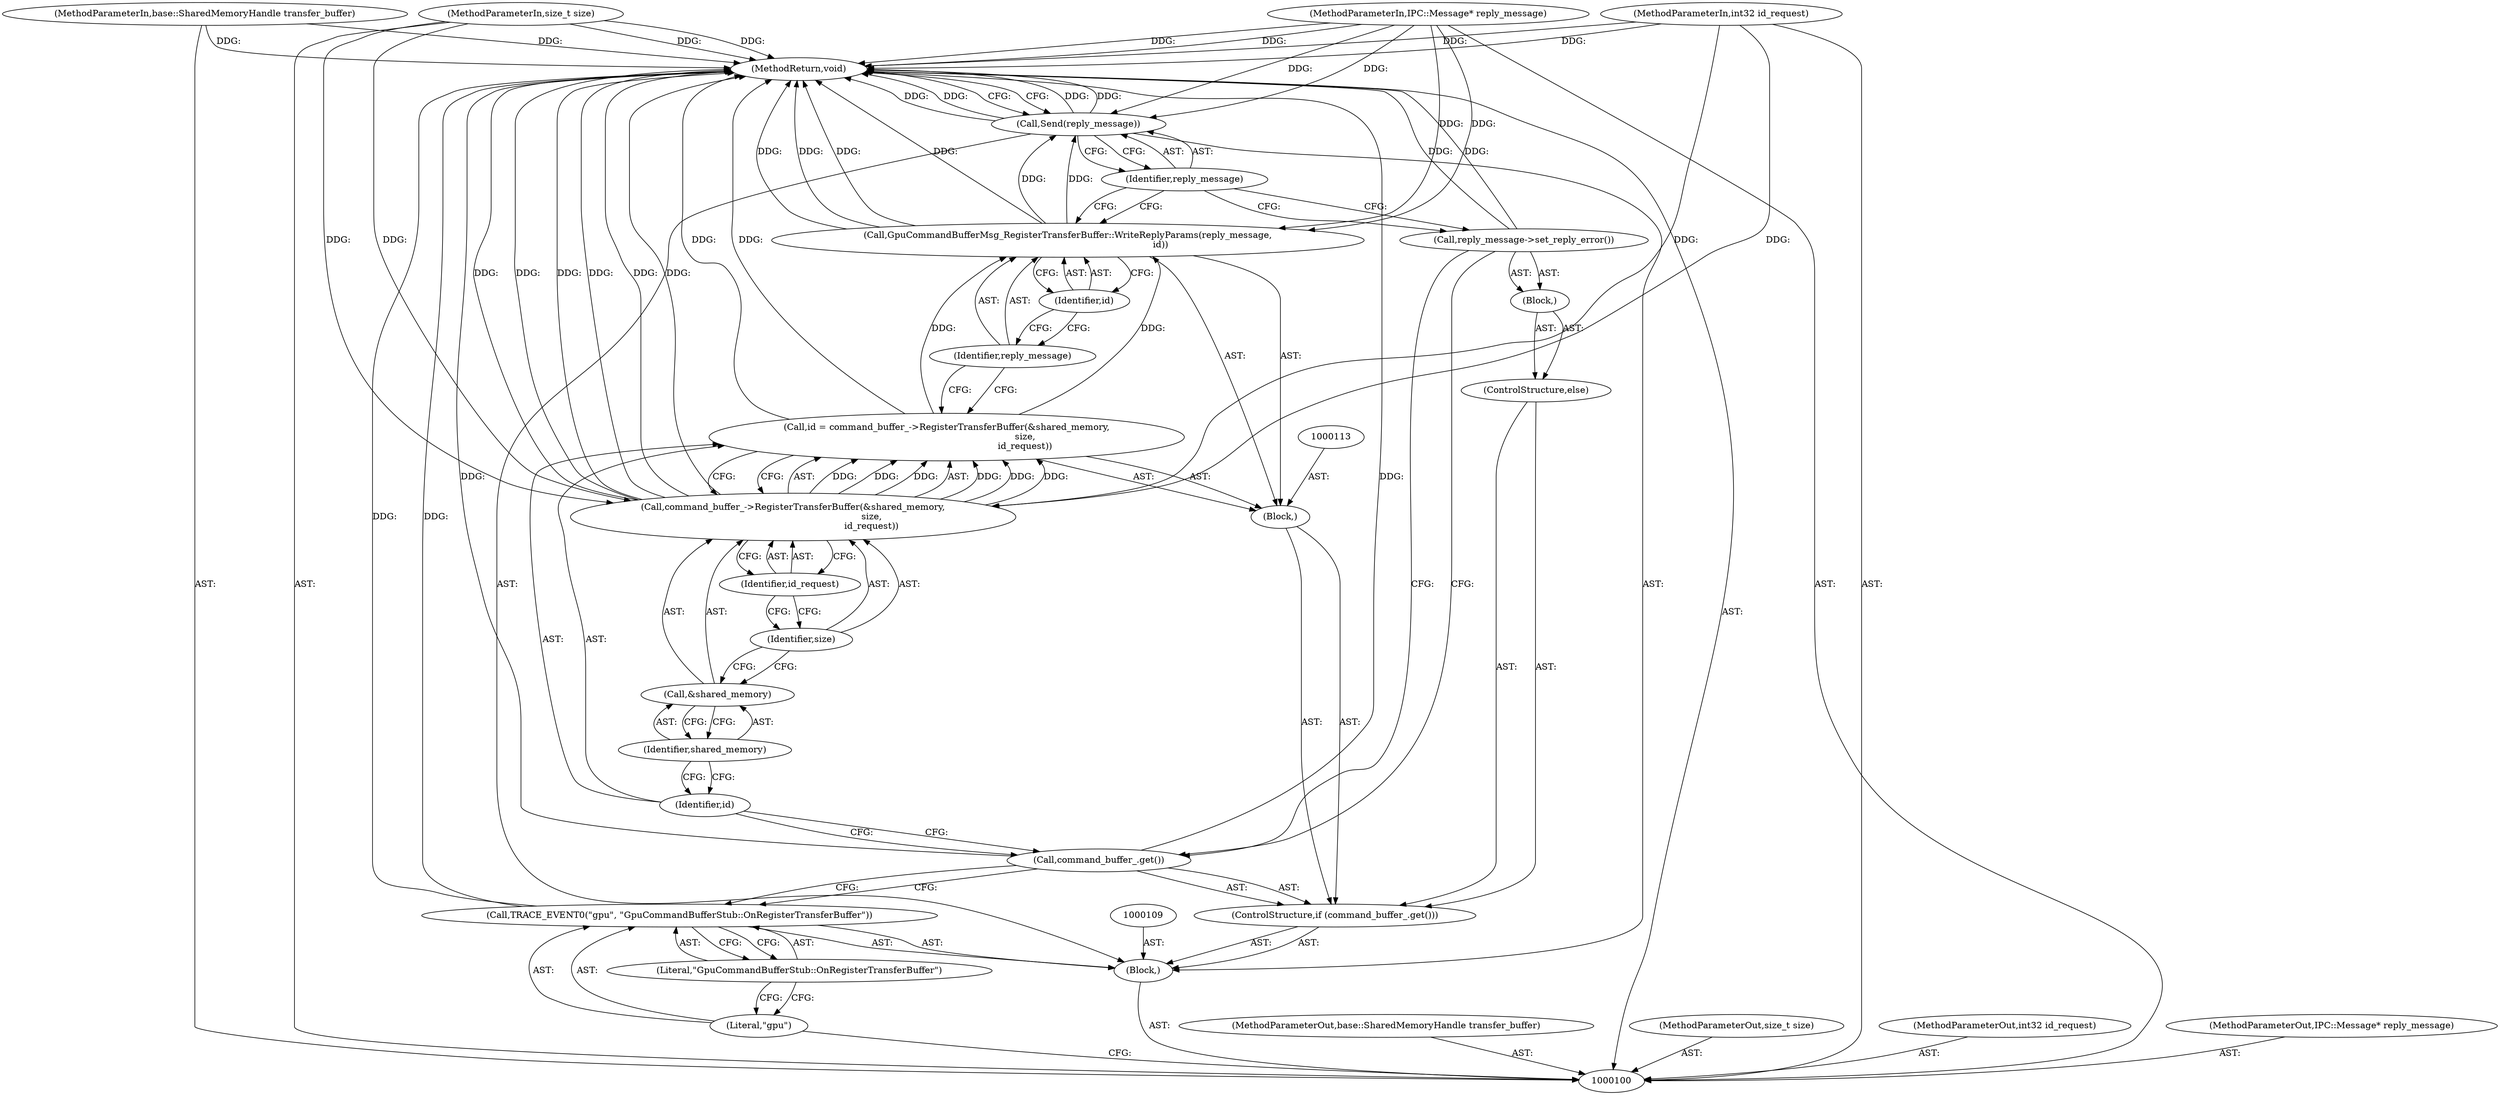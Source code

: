 digraph "1_Chrome_0ab5fab4939150bd0f30ada8a4bf6eb0f69d66c1_0" {
"1000129" [label="(MethodReturn,void)"];
"1000114" [label="(Call,id = command_buffer_->RegisterTransferBuffer(&shared_memory,\n                                                       size,\n                                                       id_request))"];
"1000115" [label="(Identifier,id)"];
"1000116" [label="(Call,command_buffer_->RegisterTransferBuffer(&shared_memory,\n                                                       size,\n                                                       id_request))"];
"1000112" [label="(Block,)"];
"1000117" [label="(Call,&shared_memory)"];
"1000118" [label="(Identifier,shared_memory)"];
"1000119" [label="(Identifier,size)"];
"1000120" [label="(Identifier,id_request)"];
"1000121" [label="(Call,GpuCommandBufferMsg_RegisterTransferBuffer::WriteReplyParams(reply_message,\n                                                                 id))"];
"1000122" [label="(Identifier,reply_message)"];
"1000123" [label="(Identifier,id)"];
"1000124" [label="(ControlStructure,else)"];
"1000125" [label="(Block,)"];
"1000126" [label="(Call,reply_message->set_reply_error())"];
"1000127" [label="(Call,Send(reply_message))"];
"1000128" [label="(Identifier,reply_message)"];
"1000101" [label="(MethodParameterIn,base::SharedMemoryHandle transfer_buffer)"];
"1000173" [label="(MethodParameterOut,base::SharedMemoryHandle transfer_buffer)"];
"1000102" [label="(MethodParameterIn,size_t size)"];
"1000174" [label="(MethodParameterOut,size_t size)"];
"1000103" [label="(MethodParameterIn,int32 id_request)"];
"1000175" [label="(MethodParameterOut,int32 id_request)"];
"1000105" [label="(Block,)"];
"1000104" [label="(MethodParameterIn,IPC::Message* reply_message)"];
"1000176" [label="(MethodParameterOut,IPC::Message* reply_message)"];
"1000107" [label="(Literal,\"gpu\")"];
"1000108" [label="(Literal,\"GpuCommandBufferStub::OnRegisterTransferBuffer\")"];
"1000106" [label="(Call,TRACE_EVENT0(\"gpu\", \"GpuCommandBufferStub::OnRegisterTransferBuffer\"))"];
"1000110" [label="(ControlStructure,if (command_buffer_.get()))"];
"1000111" [label="(Call,command_buffer_.get())"];
"1000129" -> "1000100"  [label="AST: "];
"1000129" -> "1000127"  [label="CFG: "];
"1000116" -> "1000129"  [label="DDG: "];
"1000116" -> "1000129"  [label="DDG: "];
"1000116" -> "1000129"  [label="DDG: "];
"1000126" -> "1000129"  [label="DDG: "];
"1000104" -> "1000129"  [label="DDG: "];
"1000121" -> "1000129"  [label="DDG: "];
"1000121" -> "1000129"  [label="DDG: "];
"1000103" -> "1000129"  [label="DDG: "];
"1000127" -> "1000129"  [label="DDG: "];
"1000127" -> "1000129"  [label="DDG: "];
"1000102" -> "1000129"  [label="DDG: "];
"1000106" -> "1000129"  [label="DDG: "];
"1000101" -> "1000129"  [label="DDG: "];
"1000111" -> "1000129"  [label="DDG: "];
"1000114" -> "1000129"  [label="DDG: "];
"1000114" -> "1000112"  [label="AST: "];
"1000114" -> "1000116"  [label="CFG: "];
"1000115" -> "1000114"  [label="AST: "];
"1000116" -> "1000114"  [label="AST: "];
"1000122" -> "1000114"  [label="CFG: "];
"1000114" -> "1000129"  [label="DDG: "];
"1000116" -> "1000114"  [label="DDG: "];
"1000116" -> "1000114"  [label="DDG: "];
"1000116" -> "1000114"  [label="DDG: "];
"1000114" -> "1000121"  [label="DDG: "];
"1000115" -> "1000114"  [label="AST: "];
"1000115" -> "1000111"  [label="CFG: "];
"1000118" -> "1000115"  [label="CFG: "];
"1000116" -> "1000114"  [label="AST: "];
"1000116" -> "1000120"  [label="CFG: "];
"1000117" -> "1000116"  [label="AST: "];
"1000119" -> "1000116"  [label="AST: "];
"1000120" -> "1000116"  [label="AST: "];
"1000114" -> "1000116"  [label="CFG: "];
"1000116" -> "1000129"  [label="DDG: "];
"1000116" -> "1000129"  [label="DDG: "];
"1000116" -> "1000129"  [label="DDG: "];
"1000116" -> "1000114"  [label="DDG: "];
"1000116" -> "1000114"  [label="DDG: "];
"1000116" -> "1000114"  [label="DDG: "];
"1000102" -> "1000116"  [label="DDG: "];
"1000103" -> "1000116"  [label="DDG: "];
"1000112" -> "1000110"  [label="AST: "];
"1000113" -> "1000112"  [label="AST: "];
"1000114" -> "1000112"  [label="AST: "];
"1000121" -> "1000112"  [label="AST: "];
"1000117" -> "1000116"  [label="AST: "];
"1000117" -> "1000118"  [label="CFG: "];
"1000118" -> "1000117"  [label="AST: "];
"1000119" -> "1000117"  [label="CFG: "];
"1000118" -> "1000117"  [label="AST: "];
"1000118" -> "1000115"  [label="CFG: "];
"1000117" -> "1000118"  [label="CFG: "];
"1000119" -> "1000116"  [label="AST: "];
"1000119" -> "1000117"  [label="CFG: "];
"1000120" -> "1000119"  [label="CFG: "];
"1000120" -> "1000116"  [label="AST: "];
"1000120" -> "1000119"  [label="CFG: "];
"1000116" -> "1000120"  [label="CFG: "];
"1000121" -> "1000112"  [label="AST: "];
"1000121" -> "1000123"  [label="CFG: "];
"1000122" -> "1000121"  [label="AST: "];
"1000123" -> "1000121"  [label="AST: "];
"1000128" -> "1000121"  [label="CFG: "];
"1000121" -> "1000129"  [label="DDG: "];
"1000121" -> "1000129"  [label="DDG: "];
"1000104" -> "1000121"  [label="DDG: "];
"1000114" -> "1000121"  [label="DDG: "];
"1000121" -> "1000127"  [label="DDG: "];
"1000122" -> "1000121"  [label="AST: "];
"1000122" -> "1000114"  [label="CFG: "];
"1000123" -> "1000122"  [label="CFG: "];
"1000123" -> "1000121"  [label="AST: "];
"1000123" -> "1000122"  [label="CFG: "];
"1000121" -> "1000123"  [label="CFG: "];
"1000124" -> "1000110"  [label="AST: "];
"1000125" -> "1000124"  [label="AST: "];
"1000125" -> "1000124"  [label="AST: "];
"1000126" -> "1000125"  [label="AST: "];
"1000126" -> "1000125"  [label="AST: "];
"1000126" -> "1000111"  [label="CFG: "];
"1000128" -> "1000126"  [label="CFG: "];
"1000126" -> "1000129"  [label="DDG: "];
"1000127" -> "1000105"  [label="AST: "];
"1000127" -> "1000128"  [label="CFG: "];
"1000128" -> "1000127"  [label="AST: "];
"1000129" -> "1000127"  [label="CFG: "];
"1000127" -> "1000129"  [label="DDG: "];
"1000127" -> "1000129"  [label="DDG: "];
"1000121" -> "1000127"  [label="DDG: "];
"1000104" -> "1000127"  [label="DDG: "];
"1000128" -> "1000127"  [label="AST: "];
"1000128" -> "1000121"  [label="CFG: "];
"1000128" -> "1000126"  [label="CFG: "];
"1000127" -> "1000128"  [label="CFG: "];
"1000101" -> "1000100"  [label="AST: "];
"1000101" -> "1000129"  [label="DDG: "];
"1000173" -> "1000100"  [label="AST: "];
"1000102" -> "1000100"  [label="AST: "];
"1000102" -> "1000129"  [label="DDG: "];
"1000102" -> "1000116"  [label="DDG: "];
"1000174" -> "1000100"  [label="AST: "];
"1000103" -> "1000100"  [label="AST: "];
"1000103" -> "1000129"  [label="DDG: "];
"1000103" -> "1000116"  [label="DDG: "];
"1000175" -> "1000100"  [label="AST: "];
"1000105" -> "1000100"  [label="AST: "];
"1000106" -> "1000105"  [label="AST: "];
"1000109" -> "1000105"  [label="AST: "];
"1000110" -> "1000105"  [label="AST: "];
"1000127" -> "1000105"  [label="AST: "];
"1000104" -> "1000100"  [label="AST: "];
"1000104" -> "1000129"  [label="DDG: "];
"1000104" -> "1000121"  [label="DDG: "];
"1000104" -> "1000127"  [label="DDG: "];
"1000176" -> "1000100"  [label="AST: "];
"1000107" -> "1000106"  [label="AST: "];
"1000107" -> "1000100"  [label="CFG: "];
"1000108" -> "1000107"  [label="CFG: "];
"1000108" -> "1000106"  [label="AST: "];
"1000108" -> "1000107"  [label="CFG: "];
"1000106" -> "1000108"  [label="CFG: "];
"1000106" -> "1000105"  [label="AST: "];
"1000106" -> "1000108"  [label="CFG: "];
"1000107" -> "1000106"  [label="AST: "];
"1000108" -> "1000106"  [label="AST: "];
"1000111" -> "1000106"  [label="CFG: "];
"1000106" -> "1000129"  [label="DDG: "];
"1000110" -> "1000105"  [label="AST: "];
"1000111" -> "1000110"  [label="AST: "];
"1000112" -> "1000110"  [label="AST: "];
"1000124" -> "1000110"  [label="AST: "];
"1000111" -> "1000110"  [label="AST: "];
"1000111" -> "1000106"  [label="CFG: "];
"1000115" -> "1000111"  [label="CFG: "];
"1000126" -> "1000111"  [label="CFG: "];
"1000111" -> "1000129"  [label="DDG: "];
}

